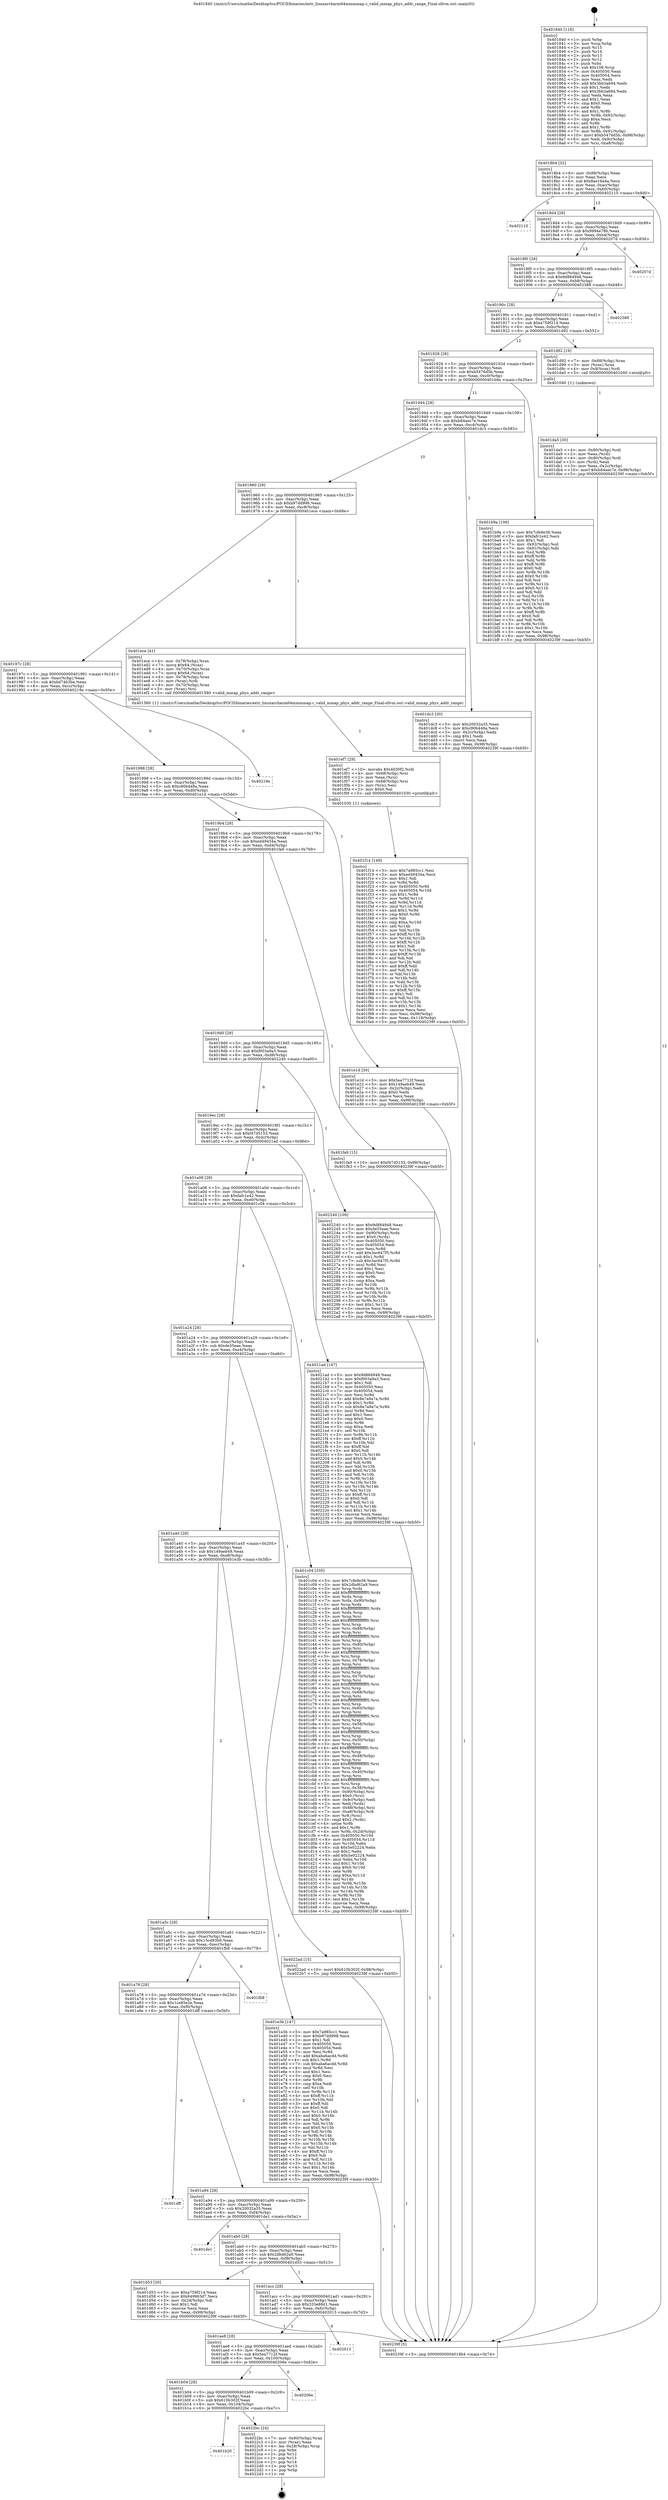 digraph "0x401840" {
  label = "0x401840 (/mnt/c/Users/mathe/Desktop/tcc/POCII/binaries/extr_linuxarcharm64mmmmap.c_valid_mmap_phys_addr_range_Final-ollvm.out::main(0))"
  labelloc = "t"
  node[shape=record]

  Entry [label="",width=0.3,height=0.3,shape=circle,fillcolor=black,style=filled]
  "0x4018b4" [label="{
     0x4018b4 [32]\l
     | [instrs]\l
     &nbsp;&nbsp;0x4018b4 \<+6\>: mov -0x98(%rbp),%eax\l
     &nbsp;&nbsp;0x4018ba \<+2\>: mov %eax,%ecx\l
     &nbsp;&nbsp;0x4018bc \<+6\>: sub $0x8ae16a4a,%ecx\l
     &nbsp;&nbsp;0x4018c2 \<+6\>: mov %eax,-0xac(%rbp)\l
     &nbsp;&nbsp;0x4018c8 \<+6\>: mov %ecx,-0xb0(%rbp)\l
     &nbsp;&nbsp;0x4018ce \<+6\>: je 0000000000402110 \<main+0x8d0\>\l
  }"]
  "0x402110" [label="{
     0x402110\l
  }", style=dashed]
  "0x4018d4" [label="{
     0x4018d4 [28]\l
     | [instrs]\l
     &nbsp;&nbsp;0x4018d4 \<+5\>: jmp 00000000004018d9 \<main+0x99\>\l
     &nbsp;&nbsp;0x4018d9 \<+6\>: mov -0xac(%rbp),%eax\l
     &nbsp;&nbsp;0x4018df \<+5\>: sub $0x9994e78b,%eax\l
     &nbsp;&nbsp;0x4018e4 \<+6\>: mov %eax,-0xb4(%rbp)\l
     &nbsp;&nbsp;0x4018ea \<+6\>: je 000000000040207d \<main+0x83d\>\l
  }"]
  Exit [label="",width=0.3,height=0.3,shape=circle,fillcolor=black,style=filled,peripheries=2]
  "0x40207d" [label="{
     0x40207d\l
  }", style=dashed]
  "0x4018f0" [label="{
     0x4018f0 [28]\l
     | [instrs]\l
     &nbsp;&nbsp;0x4018f0 \<+5\>: jmp 00000000004018f5 \<main+0xb5\>\l
     &nbsp;&nbsp;0x4018f5 \<+6\>: mov -0xac(%rbp),%eax\l
     &nbsp;&nbsp;0x4018fb \<+5\>: sub $0x9d884948,%eax\l
     &nbsp;&nbsp;0x401900 \<+6\>: mov %eax,-0xb8(%rbp)\l
     &nbsp;&nbsp;0x401906 \<+6\>: je 0000000000402388 \<main+0xb48\>\l
  }"]
  "0x401b20" [label="{
     0x401b20\l
  }", style=dashed]
  "0x402388" [label="{
     0x402388\l
  }", style=dashed]
  "0x40190c" [label="{
     0x40190c [28]\l
     | [instrs]\l
     &nbsp;&nbsp;0x40190c \<+5\>: jmp 0000000000401911 \<main+0xd1\>\l
     &nbsp;&nbsp;0x401911 \<+6\>: mov -0xac(%rbp),%eax\l
     &nbsp;&nbsp;0x401917 \<+5\>: sub $0xa759f214,%eax\l
     &nbsp;&nbsp;0x40191c \<+6\>: mov %eax,-0xbc(%rbp)\l
     &nbsp;&nbsp;0x401922 \<+6\>: je 0000000000401d92 \<main+0x552\>\l
  }"]
  "0x4022bc" [label="{
     0x4022bc [24]\l
     | [instrs]\l
     &nbsp;&nbsp;0x4022bc \<+7\>: mov -0x90(%rbp),%rax\l
     &nbsp;&nbsp;0x4022c3 \<+2\>: mov (%rax),%eax\l
     &nbsp;&nbsp;0x4022c5 \<+4\>: lea -0x28(%rbp),%rsp\l
     &nbsp;&nbsp;0x4022c9 \<+1\>: pop %rbx\l
     &nbsp;&nbsp;0x4022ca \<+2\>: pop %r12\l
     &nbsp;&nbsp;0x4022cc \<+2\>: pop %r13\l
     &nbsp;&nbsp;0x4022ce \<+2\>: pop %r14\l
     &nbsp;&nbsp;0x4022d0 \<+2\>: pop %r15\l
     &nbsp;&nbsp;0x4022d2 \<+1\>: pop %rbp\l
     &nbsp;&nbsp;0x4022d3 \<+1\>: ret\l
  }"]
  "0x401d92" [label="{
     0x401d92 [19]\l
     | [instrs]\l
     &nbsp;&nbsp;0x401d92 \<+7\>: mov -0x88(%rbp),%rax\l
     &nbsp;&nbsp;0x401d99 \<+3\>: mov (%rax),%rax\l
     &nbsp;&nbsp;0x401d9c \<+4\>: mov 0x8(%rax),%rdi\l
     &nbsp;&nbsp;0x401da0 \<+5\>: call 0000000000401040 \<atoi@plt\>\l
     | [calls]\l
     &nbsp;&nbsp;0x401040 \{1\} (unknown)\l
  }"]
  "0x401928" [label="{
     0x401928 [28]\l
     | [instrs]\l
     &nbsp;&nbsp;0x401928 \<+5\>: jmp 000000000040192d \<main+0xed\>\l
     &nbsp;&nbsp;0x40192d \<+6\>: mov -0xac(%rbp),%eax\l
     &nbsp;&nbsp;0x401933 \<+5\>: sub $0xb5476d5b,%eax\l
     &nbsp;&nbsp;0x401938 \<+6\>: mov %eax,-0xc0(%rbp)\l
     &nbsp;&nbsp;0x40193e \<+6\>: je 0000000000401b9a \<main+0x35a\>\l
  }"]
  "0x401b04" [label="{
     0x401b04 [28]\l
     | [instrs]\l
     &nbsp;&nbsp;0x401b04 \<+5\>: jmp 0000000000401b09 \<main+0x2c9\>\l
     &nbsp;&nbsp;0x401b09 \<+6\>: mov -0xac(%rbp),%eax\l
     &nbsp;&nbsp;0x401b0f \<+5\>: sub $0x610b302f,%eax\l
     &nbsp;&nbsp;0x401b14 \<+6\>: mov %eax,-0x104(%rbp)\l
     &nbsp;&nbsp;0x401b1a \<+6\>: je 00000000004022bc \<main+0xa7c\>\l
  }"]
  "0x401b9a" [label="{
     0x401b9a [106]\l
     | [instrs]\l
     &nbsp;&nbsp;0x401b9a \<+5\>: mov $0x7cfe9e36,%eax\l
     &nbsp;&nbsp;0x401b9f \<+5\>: mov $0xfafc1e42,%ecx\l
     &nbsp;&nbsp;0x401ba4 \<+2\>: mov $0x1,%dl\l
     &nbsp;&nbsp;0x401ba6 \<+7\>: mov -0x92(%rbp),%sil\l
     &nbsp;&nbsp;0x401bad \<+7\>: mov -0x91(%rbp),%dil\l
     &nbsp;&nbsp;0x401bb4 \<+3\>: mov %sil,%r8b\l
     &nbsp;&nbsp;0x401bb7 \<+4\>: xor $0xff,%r8b\l
     &nbsp;&nbsp;0x401bbb \<+3\>: mov %dil,%r9b\l
     &nbsp;&nbsp;0x401bbe \<+4\>: xor $0xff,%r9b\l
     &nbsp;&nbsp;0x401bc2 \<+3\>: xor $0x0,%dl\l
     &nbsp;&nbsp;0x401bc5 \<+3\>: mov %r8b,%r10b\l
     &nbsp;&nbsp;0x401bc8 \<+4\>: and $0x0,%r10b\l
     &nbsp;&nbsp;0x401bcc \<+3\>: and %dl,%sil\l
     &nbsp;&nbsp;0x401bcf \<+3\>: mov %r9b,%r11b\l
     &nbsp;&nbsp;0x401bd2 \<+4\>: and $0x0,%r11b\l
     &nbsp;&nbsp;0x401bd6 \<+3\>: and %dl,%dil\l
     &nbsp;&nbsp;0x401bd9 \<+3\>: or %sil,%r10b\l
     &nbsp;&nbsp;0x401bdc \<+3\>: or %dil,%r11b\l
     &nbsp;&nbsp;0x401bdf \<+3\>: xor %r11b,%r10b\l
     &nbsp;&nbsp;0x401be2 \<+3\>: or %r9b,%r8b\l
     &nbsp;&nbsp;0x401be5 \<+4\>: xor $0xff,%r8b\l
     &nbsp;&nbsp;0x401be9 \<+3\>: or $0x0,%dl\l
     &nbsp;&nbsp;0x401bec \<+3\>: and %dl,%r8b\l
     &nbsp;&nbsp;0x401bef \<+3\>: or %r8b,%r10b\l
     &nbsp;&nbsp;0x401bf2 \<+4\>: test $0x1,%r10b\l
     &nbsp;&nbsp;0x401bf6 \<+3\>: cmovne %ecx,%eax\l
     &nbsp;&nbsp;0x401bf9 \<+6\>: mov %eax,-0x98(%rbp)\l
     &nbsp;&nbsp;0x401bff \<+5\>: jmp 000000000040239f \<main+0xb5f\>\l
  }"]
  "0x401944" [label="{
     0x401944 [28]\l
     | [instrs]\l
     &nbsp;&nbsp;0x401944 \<+5\>: jmp 0000000000401949 \<main+0x109\>\l
     &nbsp;&nbsp;0x401949 \<+6\>: mov -0xac(%rbp),%eax\l
     &nbsp;&nbsp;0x40194f \<+5\>: sub $0xb84aec7e,%eax\l
     &nbsp;&nbsp;0x401954 \<+6\>: mov %eax,-0xc4(%rbp)\l
     &nbsp;&nbsp;0x40195a \<+6\>: je 0000000000401dc3 \<main+0x583\>\l
  }"]
  "0x40239f" [label="{
     0x40239f [5]\l
     | [instrs]\l
     &nbsp;&nbsp;0x40239f \<+5\>: jmp 00000000004018b4 \<main+0x74\>\l
  }"]
  "0x401840" [label="{
     0x401840 [116]\l
     | [instrs]\l
     &nbsp;&nbsp;0x401840 \<+1\>: push %rbp\l
     &nbsp;&nbsp;0x401841 \<+3\>: mov %rsp,%rbp\l
     &nbsp;&nbsp;0x401844 \<+2\>: push %r15\l
     &nbsp;&nbsp;0x401846 \<+2\>: push %r14\l
     &nbsp;&nbsp;0x401848 \<+2\>: push %r13\l
     &nbsp;&nbsp;0x40184a \<+2\>: push %r12\l
     &nbsp;&nbsp;0x40184c \<+1\>: push %rbx\l
     &nbsp;&nbsp;0x40184d \<+7\>: sub $0x108,%rsp\l
     &nbsp;&nbsp;0x401854 \<+7\>: mov 0x405050,%eax\l
     &nbsp;&nbsp;0x40185b \<+7\>: mov 0x405054,%ecx\l
     &nbsp;&nbsp;0x401862 \<+2\>: mov %eax,%edx\l
     &nbsp;&nbsp;0x401864 \<+6\>: add $0x3bb3a694,%edx\l
     &nbsp;&nbsp;0x40186a \<+3\>: sub $0x1,%edx\l
     &nbsp;&nbsp;0x40186d \<+6\>: sub $0x3bb3a694,%edx\l
     &nbsp;&nbsp;0x401873 \<+3\>: imul %edx,%eax\l
     &nbsp;&nbsp;0x401876 \<+3\>: and $0x1,%eax\l
     &nbsp;&nbsp;0x401879 \<+3\>: cmp $0x0,%eax\l
     &nbsp;&nbsp;0x40187c \<+4\>: sete %r8b\l
     &nbsp;&nbsp;0x401880 \<+4\>: and $0x1,%r8b\l
     &nbsp;&nbsp;0x401884 \<+7\>: mov %r8b,-0x92(%rbp)\l
     &nbsp;&nbsp;0x40188b \<+3\>: cmp $0xa,%ecx\l
     &nbsp;&nbsp;0x40188e \<+4\>: setl %r8b\l
     &nbsp;&nbsp;0x401892 \<+4\>: and $0x1,%r8b\l
     &nbsp;&nbsp;0x401896 \<+7\>: mov %r8b,-0x91(%rbp)\l
     &nbsp;&nbsp;0x40189d \<+10\>: movl $0xb5476d5b,-0x98(%rbp)\l
     &nbsp;&nbsp;0x4018a7 \<+6\>: mov %edi,-0x9c(%rbp)\l
     &nbsp;&nbsp;0x4018ad \<+7\>: mov %rsi,-0xa8(%rbp)\l
  }"]
  "0x40206e" [label="{
     0x40206e\l
  }", style=dashed]
  "0x401dc3" [label="{
     0x401dc3 [30]\l
     | [instrs]\l
     &nbsp;&nbsp;0x401dc3 \<+5\>: mov $0x20032a35,%eax\l
     &nbsp;&nbsp;0x401dc8 \<+5\>: mov $0xc90b448a,%ecx\l
     &nbsp;&nbsp;0x401dcd \<+3\>: mov -0x2c(%rbp),%edx\l
     &nbsp;&nbsp;0x401dd0 \<+3\>: cmp $0x1,%edx\l
     &nbsp;&nbsp;0x401dd3 \<+3\>: cmovl %ecx,%eax\l
     &nbsp;&nbsp;0x401dd6 \<+6\>: mov %eax,-0x98(%rbp)\l
     &nbsp;&nbsp;0x401ddc \<+5\>: jmp 000000000040239f \<main+0xb5f\>\l
  }"]
  "0x401960" [label="{
     0x401960 [28]\l
     | [instrs]\l
     &nbsp;&nbsp;0x401960 \<+5\>: jmp 0000000000401965 \<main+0x125\>\l
     &nbsp;&nbsp;0x401965 \<+6\>: mov -0xac(%rbp),%eax\l
     &nbsp;&nbsp;0x40196b \<+5\>: sub $0xb97dd998,%eax\l
     &nbsp;&nbsp;0x401970 \<+6\>: mov %eax,-0xc8(%rbp)\l
     &nbsp;&nbsp;0x401976 \<+6\>: je 0000000000401ece \<main+0x68e\>\l
  }"]
  "0x401ae8" [label="{
     0x401ae8 [28]\l
     | [instrs]\l
     &nbsp;&nbsp;0x401ae8 \<+5\>: jmp 0000000000401aed \<main+0x2ad\>\l
     &nbsp;&nbsp;0x401aed \<+6\>: mov -0xac(%rbp),%eax\l
     &nbsp;&nbsp;0x401af3 \<+5\>: sub $0x5ea7712f,%eax\l
     &nbsp;&nbsp;0x401af8 \<+6\>: mov %eax,-0x100(%rbp)\l
     &nbsp;&nbsp;0x401afe \<+6\>: je 000000000040206e \<main+0x82e\>\l
  }"]
  "0x401ece" [label="{
     0x401ece [41]\l
     | [instrs]\l
     &nbsp;&nbsp;0x401ece \<+4\>: mov -0x78(%rbp),%rax\l
     &nbsp;&nbsp;0x401ed2 \<+7\>: movq $0x64,(%rax)\l
     &nbsp;&nbsp;0x401ed9 \<+4\>: mov -0x70(%rbp),%rax\l
     &nbsp;&nbsp;0x401edd \<+7\>: movq $0x64,(%rax)\l
     &nbsp;&nbsp;0x401ee4 \<+4\>: mov -0x78(%rbp),%rax\l
     &nbsp;&nbsp;0x401ee8 \<+3\>: mov (%rax),%rdi\l
     &nbsp;&nbsp;0x401eeb \<+4\>: mov -0x70(%rbp),%rax\l
     &nbsp;&nbsp;0x401eef \<+3\>: mov (%rax),%rsi\l
     &nbsp;&nbsp;0x401ef2 \<+5\>: call 0000000000401580 \<valid_mmap_phys_addr_range\>\l
     | [calls]\l
     &nbsp;&nbsp;0x401580 \{1\} (/mnt/c/Users/mathe/Desktop/tcc/POCII/binaries/extr_linuxarcharm64mmmmap.c_valid_mmap_phys_addr_range_Final-ollvm.out::valid_mmap_phys_addr_range)\l
  }"]
  "0x40197c" [label="{
     0x40197c [28]\l
     | [instrs]\l
     &nbsp;&nbsp;0x40197c \<+5\>: jmp 0000000000401981 \<main+0x141\>\l
     &nbsp;&nbsp;0x401981 \<+6\>: mov -0xac(%rbp),%eax\l
     &nbsp;&nbsp;0x401987 \<+5\>: sub $0xbd74b3be,%eax\l
     &nbsp;&nbsp;0x40198c \<+6\>: mov %eax,-0xcc(%rbp)\l
     &nbsp;&nbsp;0x401992 \<+6\>: je 000000000040219e \<main+0x95e\>\l
  }"]
  "0x402013" [label="{
     0x402013\l
  }", style=dashed]
  "0x40219e" [label="{
     0x40219e\l
  }", style=dashed]
  "0x401998" [label="{
     0x401998 [28]\l
     | [instrs]\l
     &nbsp;&nbsp;0x401998 \<+5\>: jmp 000000000040199d \<main+0x15d\>\l
     &nbsp;&nbsp;0x40199d \<+6\>: mov -0xac(%rbp),%eax\l
     &nbsp;&nbsp;0x4019a3 \<+5\>: sub $0xc90b448a,%eax\l
     &nbsp;&nbsp;0x4019a8 \<+6\>: mov %eax,-0xd0(%rbp)\l
     &nbsp;&nbsp;0x4019ae \<+6\>: je 0000000000401e1d \<main+0x5dd\>\l
  }"]
  "0x401f14" [label="{
     0x401f14 [149]\l
     | [instrs]\l
     &nbsp;&nbsp;0x401f14 \<+5\>: mov $0x7a985cc1,%esi\l
     &nbsp;&nbsp;0x401f19 \<+5\>: mov $0xed49434a,%ecx\l
     &nbsp;&nbsp;0x401f1e \<+2\>: mov $0x1,%dl\l
     &nbsp;&nbsp;0x401f20 \<+3\>: xor %r8d,%r8d\l
     &nbsp;&nbsp;0x401f23 \<+8\>: mov 0x405050,%r9d\l
     &nbsp;&nbsp;0x401f2b \<+8\>: mov 0x405054,%r10d\l
     &nbsp;&nbsp;0x401f33 \<+4\>: sub $0x1,%r8d\l
     &nbsp;&nbsp;0x401f37 \<+3\>: mov %r9d,%r11d\l
     &nbsp;&nbsp;0x401f3a \<+3\>: add %r8d,%r11d\l
     &nbsp;&nbsp;0x401f3d \<+4\>: imul %r11d,%r9d\l
     &nbsp;&nbsp;0x401f41 \<+4\>: and $0x1,%r9d\l
     &nbsp;&nbsp;0x401f45 \<+4\>: cmp $0x0,%r9d\l
     &nbsp;&nbsp;0x401f49 \<+3\>: sete %bl\l
     &nbsp;&nbsp;0x401f4c \<+4\>: cmp $0xa,%r10d\l
     &nbsp;&nbsp;0x401f50 \<+4\>: setl %r14b\l
     &nbsp;&nbsp;0x401f54 \<+3\>: mov %bl,%r15b\l
     &nbsp;&nbsp;0x401f57 \<+4\>: xor $0xff,%r15b\l
     &nbsp;&nbsp;0x401f5b \<+3\>: mov %r14b,%r12b\l
     &nbsp;&nbsp;0x401f5e \<+4\>: xor $0xff,%r12b\l
     &nbsp;&nbsp;0x401f62 \<+3\>: xor $0x1,%dl\l
     &nbsp;&nbsp;0x401f65 \<+3\>: mov %r15b,%r13b\l
     &nbsp;&nbsp;0x401f68 \<+4\>: and $0xff,%r13b\l
     &nbsp;&nbsp;0x401f6c \<+2\>: and %dl,%bl\l
     &nbsp;&nbsp;0x401f6e \<+3\>: mov %r12b,%dil\l
     &nbsp;&nbsp;0x401f71 \<+4\>: and $0xff,%dil\l
     &nbsp;&nbsp;0x401f75 \<+3\>: and %dl,%r14b\l
     &nbsp;&nbsp;0x401f78 \<+3\>: or %bl,%r13b\l
     &nbsp;&nbsp;0x401f7b \<+3\>: or %r14b,%dil\l
     &nbsp;&nbsp;0x401f7e \<+3\>: xor %dil,%r13b\l
     &nbsp;&nbsp;0x401f81 \<+3\>: or %r12b,%r15b\l
     &nbsp;&nbsp;0x401f84 \<+4\>: xor $0xff,%r15b\l
     &nbsp;&nbsp;0x401f88 \<+3\>: or $0x1,%dl\l
     &nbsp;&nbsp;0x401f8b \<+3\>: and %dl,%r15b\l
     &nbsp;&nbsp;0x401f8e \<+3\>: or %r15b,%r13b\l
     &nbsp;&nbsp;0x401f91 \<+4\>: test $0x1,%r13b\l
     &nbsp;&nbsp;0x401f95 \<+3\>: cmovne %ecx,%esi\l
     &nbsp;&nbsp;0x401f98 \<+6\>: mov %esi,-0x98(%rbp)\l
     &nbsp;&nbsp;0x401f9e \<+6\>: mov %eax,-0x118(%rbp)\l
     &nbsp;&nbsp;0x401fa4 \<+5\>: jmp 000000000040239f \<main+0xb5f\>\l
  }"]
  "0x401e1d" [label="{
     0x401e1d [30]\l
     | [instrs]\l
     &nbsp;&nbsp;0x401e1d \<+5\>: mov $0x5ea7712f,%eax\l
     &nbsp;&nbsp;0x401e22 \<+5\>: mov $0x149aeb49,%ecx\l
     &nbsp;&nbsp;0x401e27 \<+3\>: mov -0x2c(%rbp),%edx\l
     &nbsp;&nbsp;0x401e2a \<+3\>: cmp $0x0,%edx\l
     &nbsp;&nbsp;0x401e2d \<+3\>: cmove %ecx,%eax\l
     &nbsp;&nbsp;0x401e30 \<+6\>: mov %eax,-0x98(%rbp)\l
     &nbsp;&nbsp;0x401e36 \<+5\>: jmp 000000000040239f \<main+0xb5f\>\l
  }"]
  "0x4019b4" [label="{
     0x4019b4 [28]\l
     | [instrs]\l
     &nbsp;&nbsp;0x4019b4 \<+5\>: jmp 00000000004019b9 \<main+0x179\>\l
     &nbsp;&nbsp;0x4019b9 \<+6\>: mov -0xac(%rbp),%eax\l
     &nbsp;&nbsp;0x4019bf \<+5\>: sub $0xed49434a,%eax\l
     &nbsp;&nbsp;0x4019c4 \<+6\>: mov %eax,-0xd4(%rbp)\l
     &nbsp;&nbsp;0x4019ca \<+6\>: je 0000000000401fa9 \<main+0x769\>\l
  }"]
  "0x401ef7" [label="{
     0x401ef7 [29]\l
     | [instrs]\l
     &nbsp;&nbsp;0x401ef7 \<+10\>: movabs $0x4030f2,%rdi\l
     &nbsp;&nbsp;0x401f01 \<+4\>: mov -0x68(%rbp),%rsi\l
     &nbsp;&nbsp;0x401f05 \<+2\>: mov %eax,(%rsi)\l
     &nbsp;&nbsp;0x401f07 \<+4\>: mov -0x68(%rbp),%rsi\l
     &nbsp;&nbsp;0x401f0b \<+2\>: mov (%rsi),%esi\l
     &nbsp;&nbsp;0x401f0d \<+2\>: mov $0x0,%al\l
     &nbsp;&nbsp;0x401f0f \<+5\>: call 0000000000401030 \<printf@plt\>\l
     | [calls]\l
     &nbsp;&nbsp;0x401030 \{1\} (unknown)\l
  }"]
  "0x401fa9" [label="{
     0x401fa9 [15]\l
     | [instrs]\l
     &nbsp;&nbsp;0x401fa9 \<+10\>: movl $0xf47d5153,-0x98(%rbp)\l
     &nbsp;&nbsp;0x401fb3 \<+5\>: jmp 000000000040239f \<main+0xb5f\>\l
  }"]
  "0x4019d0" [label="{
     0x4019d0 [28]\l
     | [instrs]\l
     &nbsp;&nbsp;0x4019d0 \<+5\>: jmp 00000000004019d5 \<main+0x195\>\l
     &nbsp;&nbsp;0x4019d5 \<+6\>: mov -0xac(%rbp),%eax\l
     &nbsp;&nbsp;0x4019db \<+5\>: sub $0xf003a9a3,%eax\l
     &nbsp;&nbsp;0x4019e0 \<+6\>: mov %eax,-0xd8(%rbp)\l
     &nbsp;&nbsp;0x4019e6 \<+6\>: je 0000000000402240 \<main+0xa00\>\l
  }"]
  "0x401da5" [label="{
     0x401da5 [30]\l
     | [instrs]\l
     &nbsp;&nbsp;0x401da5 \<+4\>: mov -0x80(%rbp),%rdi\l
     &nbsp;&nbsp;0x401da9 \<+2\>: mov %eax,(%rdi)\l
     &nbsp;&nbsp;0x401dab \<+4\>: mov -0x80(%rbp),%rdi\l
     &nbsp;&nbsp;0x401daf \<+2\>: mov (%rdi),%eax\l
     &nbsp;&nbsp;0x401db1 \<+3\>: mov %eax,-0x2c(%rbp)\l
     &nbsp;&nbsp;0x401db4 \<+10\>: movl $0xb84aec7e,-0x98(%rbp)\l
     &nbsp;&nbsp;0x401dbe \<+5\>: jmp 000000000040239f \<main+0xb5f\>\l
  }"]
  "0x402240" [label="{
     0x402240 [109]\l
     | [instrs]\l
     &nbsp;&nbsp;0x402240 \<+5\>: mov $0x9d884948,%eax\l
     &nbsp;&nbsp;0x402245 \<+5\>: mov $0xde55eae,%ecx\l
     &nbsp;&nbsp;0x40224a \<+7\>: mov -0x90(%rbp),%rdx\l
     &nbsp;&nbsp;0x402251 \<+6\>: movl $0x0,(%rdx)\l
     &nbsp;&nbsp;0x402257 \<+7\>: mov 0x405050,%esi\l
     &nbsp;&nbsp;0x40225e \<+7\>: mov 0x405054,%edi\l
     &nbsp;&nbsp;0x402265 \<+3\>: mov %esi,%r8d\l
     &nbsp;&nbsp;0x402268 \<+7\>: add $0x3ac647f5,%r8d\l
     &nbsp;&nbsp;0x40226f \<+4\>: sub $0x1,%r8d\l
     &nbsp;&nbsp;0x402273 \<+7\>: sub $0x3ac647f5,%r8d\l
     &nbsp;&nbsp;0x40227a \<+4\>: imul %r8d,%esi\l
     &nbsp;&nbsp;0x40227e \<+3\>: and $0x1,%esi\l
     &nbsp;&nbsp;0x402281 \<+3\>: cmp $0x0,%esi\l
     &nbsp;&nbsp;0x402284 \<+4\>: sete %r9b\l
     &nbsp;&nbsp;0x402288 \<+3\>: cmp $0xa,%edi\l
     &nbsp;&nbsp;0x40228b \<+4\>: setl %r10b\l
     &nbsp;&nbsp;0x40228f \<+3\>: mov %r9b,%r11b\l
     &nbsp;&nbsp;0x402292 \<+3\>: and %r10b,%r11b\l
     &nbsp;&nbsp;0x402295 \<+3\>: xor %r10b,%r9b\l
     &nbsp;&nbsp;0x402298 \<+3\>: or %r9b,%r11b\l
     &nbsp;&nbsp;0x40229b \<+4\>: test $0x1,%r11b\l
     &nbsp;&nbsp;0x40229f \<+3\>: cmovne %ecx,%eax\l
     &nbsp;&nbsp;0x4022a2 \<+6\>: mov %eax,-0x98(%rbp)\l
     &nbsp;&nbsp;0x4022a8 \<+5\>: jmp 000000000040239f \<main+0xb5f\>\l
  }"]
  "0x4019ec" [label="{
     0x4019ec [28]\l
     | [instrs]\l
     &nbsp;&nbsp;0x4019ec \<+5\>: jmp 00000000004019f1 \<main+0x1b1\>\l
     &nbsp;&nbsp;0x4019f1 \<+6\>: mov -0xac(%rbp),%eax\l
     &nbsp;&nbsp;0x4019f7 \<+5\>: sub $0xf47d5153,%eax\l
     &nbsp;&nbsp;0x4019fc \<+6\>: mov %eax,-0xdc(%rbp)\l
     &nbsp;&nbsp;0x401a02 \<+6\>: je 00000000004021ad \<main+0x96d\>\l
  }"]
  "0x401acc" [label="{
     0x401acc [28]\l
     | [instrs]\l
     &nbsp;&nbsp;0x401acc \<+5\>: jmp 0000000000401ad1 \<main+0x291\>\l
     &nbsp;&nbsp;0x401ad1 \<+6\>: mov -0xac(%rbp),%eax\l
     &nbsp;&nbsp;0x401ad7 \<+5\>: sub $0x333e88d1,%eax\l
     &nbsp;&nbsp;0x401adc \<+6\>: mov %eax,-0xfc(%rbp)\l
     &nbsp;&nbsp;0x401ae2 \<+6\>: je 0000000000402013 \<main+0x7d3\>\l
  }"]
  "0x4021ad" [label="{
     0x4021ad [147]\l
     | [instrs]\l
     &nbsp;&nbsp;0x4021ad \<+5\>: mov $0x9d884948,%eax\l
     &nbsp;&nbsp;0x4021b2 \<+5\>: mov $0xf003a9a3,%ecx\l
     &nbsp;&nbsp;0x4021b7 \<+2\>: mov $0x1,%dl\l
     &nbsp;&nbsp;0x4021b9 \<+7\>: mov 0x405050,%esi\l
     &nbsp;&nbsp;0x4021c0 \<+7\>: mov 0x405054,%edi\l
     &nbsp;&nbsp;0x4021c7 \<+3\>: mov %esi,%r8d\l
     &nbsp;&nbsp;0x4021ca \<+7\>: add $0x8e7a9a7a,%r8d\l
     &nbsp;&nbsp;0x4021d1 \<+4\>: sub $0x1,%r8d\l
     &nbsp;&nbsp;0x4021d5 \<+7\>: sub $0x8e7a9a7a,%r8d\l
     &nbsp;&nbsp;0x4021dc \<+4\>: imul %r8d,%esi\l
     &nbsp;&nbsp;0x4021e0 \<+3\>: and $0x1,%esi\l
     &nbsp;&nbsp;0x4021e3 \<+3\>: cmp $0x0,%esi\l
     &nbsp;&nbsp;0x4021e6 \<+4\>: sete %r9b\l
     &nbsp;&nbsp;0x4021ea \<+3\>: cmp $0xa,%edi\l
     &nbsp;&nbsp;0x4021ed \<+4\>: setl %r10b\l
     &nbsp;&nbsp;0x4021f1 \<+3\>: mov %r9b,%r11b\l
     &nbsp;&nbsp;0x4021f4 \<+4\>: xor $0xff,%r11b\l
     &nbsp;&nbsp;0x4021f8 \<+3\>: mov %r10b,%bl\l
     &nbsp;&nbsp;0x4021fb \<+3\>: xor $0xff,%bl\l
     &nbsp;&nbsp;0x4021fe \<+3\>: xor $0x0,%dl\l
     &nbsp;&nbsp;0x402201 \<+3\>: mov %r11b,%r14b\l
     &nbsp;&nbsp;0x402204 \<+4\>: and $0x0,%r14b\l
     &nbsp;&nbsp;0x402208 \<+3\>: and %dl,%r9b\l
     &nbsp;&nbsp;0x40220b \<+3\>: mov %bl,%r15b\l
     &nbsp;&nbsp;0x40220e \<+4\>: and $0x0,%r15b\l
     &nbsp;&nbsp;0x402212 \<+3\>: and %dl,%r10b\l
     &nbsp;&nbsp;0x402215 \<+3\>: or %r9b,%r14b\l
     &nbsp;&nbsp;0x402218 \<+3\>: or %r10b,%r15b\l
     &nbsp;&nbsp;0x40221b \<+3\>: xor %r15b,%r14b\l
     &nbsp;&nbsp;0x40221e \<+3\>: or %bl,%r11b\l
     &nbsp;&nbsp;0x402221 \<+4\>: xor $0xff,%r11b\l
     &nbsp;&nbsp;0x402225 \<+3\>: or $0x0,%dl\l
     &nbsp;&nbsp;0x402228 \<+3\>: and %dl,%r11b\l
     &nbsp;&nbsp;0x40222b \<+3\>: or %r11b,%r14b\l
     &nbsp;&nbsp;0x40222e \<+4\>: test $0x1,%r14b\l
     &nbsp;&nbsp;0x402232 \<+3\>: cmovne %ecx,%eax\l
     &nbsp;&nbsp;0x402235 \<+6\>: mov %eax,-0x98(%rbp)\l
     &nbsp;&nbsp;0x40223b \<+5\>: jmp 000000000040239f \<main+0xb5f\>\l
  }"]
  "0x401a08" [label="{
     0x401a08 [28]\l
     | [instrs]\l
     &nbsp;&nbsp;0x401a08 \<+5\>: jmp 0000000000401a0d \<main+0x1cd\>\l
     &nbsp;&nbsp;0x401a0d \<+6\>: mov -0xac(%rbp),%eax\l
     &nbsp;&nbsp;0x401a13 \<+5\>: sub $0xfafc1e42,%eax\l
     &nbsp;&nbsp;0x401a18 \<+6\>: mov %eax,-0xe0(%rbp)\l
     &nbsp;&nbsp;0x401a1e \<+6\>: je 0000000000401c04 \<main+0x3c4\>\l
  }"]
  "0x401d53" [label="{
     0x401d53 [30]\l
     | [instrs]\l
     &nbsp;&nbsp;0x401d53 \<+5\>: mov $0xa759f214,%eax\l
     &nbsp;&nbsp;0x401d58 \<+5\>: mov $0x649963d7,%ecx\l
     &nbsp;&nbsp;0x401d5d \<+3\>: mov -0x2d(%rbp),%dl\l
     &nbsp;&nbsp;0x401d60 \<+3\>: test $0x1,%dl\l
     &nbsp;&nbsp;0x401d63 \<+3\>: cmovne %ecx,%eax\l
     &nbsp;&nbsp;0x401d66 \<+6\>: mov %eax,-0x98(%rbp)\l
     &nbsp;&nbsp;0x401d6c \<+5\>: jmp 000000000040239f \<main+0xb5f\>\l
  }"]
  "0x401c04" [label="{
     0x401c04 [335]\l
     | [instrs]\l
     &nbsp;&nbsp;0x401c04 \<+5\>: mov $0x7cfe9e36,%eax\l
     &nbsp;&nbsp;0x401c09 \<+5\>: mov $0x2dbd62a9,%ecx\l
     &nbsp;&nbsp;0x401c0e \<+3\>: mov %rsp,%rdx\l
     &nbsp;&nbsp;0x401c11 \<+4\>: add $0xfffffffffffffff0,%rdx\l
     &nbsp;&nbsp;0x401c15 \<+3\>: mov %rdx,%rsp\l
     &nbsp;&nbsp;0x401c18 \<+7\>: mov %rdx,-0x90(%rbp)\l
     &nbsp;&nbsp;0x401c1f \<+3\>: mov %rsp,%rdx\l
     &nbsp;&nbsp;0x401c22 \<+4\>: add $0xfffffffffffffff0,%rdx\l
     &nbsp;&nbsp;0x401c26 \<+3\>: mov %rdx,%rsp\l
     &nbsp;&nbsp;0x401c29 \<+3\>: mov %rsp,%rsi\l
     &nbsp;&nbsp;0x401c2c \<+4\>: add $0xfffffffffffffff0,%rsi\l
     &nbsp;&nbsp;0x401c30 \<+3\>: mov %rsi,%rsp\l
     &nbsp;&nbsp;0x401c33 \<+7\>: mov %rsi,-0x88(%rbp)\l
     &nbsp;&nbsp;0x401c3a \<+3\>: mov %rsp,%rsi\l
     &nbsp;&nbsp;0x401c3d \<+4\>: add $0xfffffffffffffff0,%rsi\l
     &nbsp;&nbsp;0x401c41 \<+3\>: mov %rsi,%rsp\l
     &nbsp;&nbsp;0x401c44 \<+4\>: mov %rsi,-0x80(%rbp)\l
     &nbsp;&nbsp;0x401c48 \<+3\>: mov %rsp,%rsi\l
     &nbsp;&nbsp;0x401c4b \<+4\>: add $0xfffffffffffffff0,%rsi\l
     &nbsp;&nbsp;0x401c4f \<+3\>: mov %rsi,%rsp\l
     &nbsp;&nbsp;0x401c52 \<+4\>: mov %rsi,-0x78(%rbp)\l
     &nbsp;&nbsp;0x401c56 \<+3\>: mov %rsp,%rsi\l
     &nbsp;&nbsp;0x401c59 \<+4\>: add $0xfffffffffffffff0,%rsi\l
     &nbsp;&nbsp;0x401c5d \<+3\>: mov %rsi,%rsp\l
     &nbsp;&nbsp;0x401c60 \<+4\>: mov %rsi,-0x70(%rbp)\l
     &nbsp;&nbsp;0x401c64 \<+3\>: mov %rsp,%rsi\l
     &nbsp;&nbsp;0x401c67 \<+4\>: add $0xfffffffffffffff0,%rsi\l
     &nbsp;&nbsp;0x401c6b \<+3\>: mov %rsi,%rsp\l
     &nbsp;&nbsp;0x401c6e \<+4\>: mov %rsi,-0x68(%rbp)\l
     &nbsp;&nbsp;0x401c72 \<+3\>: mov %rsp,%rsi\l
     &nbsp;&nbsp;0x401c75 \<+4\>: add $0xfffffffffffffff0,%rsi\l
     &nbsp;&nbsp;0x401c79 \<+3\>: mov %rsi,%rsp\l
     &nbsp;&nbsp;0x401c7c \<+4\>: mov %rsi,-0x60(%rbp)\l
     &nbsp;&nbsp;0x401c80 \<+3\>: mov %rsp,%rsi\l
     &nbsp;&nbsp;0x401c83 \<+4\>: add $0xfffffffffffffff0,%rsi\l
     &nbsp;&nbsp;0x401c87 \<+3\>: mov %rsi,%rsp\l
     &nbsp;&nbsp;0x401c8a \<+4\>: mov %rsi,-0x58(%rbp)\l
     &nbsp;&nbsp;0x401c8e \<+3\>: mov %rsp,%rsi\l
     &nbsp;&nbsp;0x401c91 \<+4\>: add $0xfffffffffffffff0,%rsi\l
     &nbsp;&nbsp;0x401c95 \<+3\>: mov %rsi,%rsp\l
     &nbsp;&nbsp;0x401c98 \<+4\>: mov %rsi,-0x50(%rbp)\l
     &nbsp;&nbsp;0x401c9c \<+3\>: mov %rsp,%rsi\l
     &nbsp;&nbsp;0x401c9f \<+4\>: add $0xfffffffffffffff0,%rsi\l
     &nbsp;&nbsp;0x401ca3 \<+3\>: mov %rsi,%rsp\l
     &nbsp;&nbsp;0x401ca6 \<+4\>: mov %rsi,-0x48(%rbp)\l
     &nbsp;&nbsp;0x401caa \<+3\>: mov %rsp,%rsi\l
     &nbsp;&nbsp;0x401cad \<+4\>: add $0xfffffffffffffff0,%rsi\l
     &nbsp;&nbsp;0x401cb1 \<+3\>: mov %rsi,%rsp\l
     &nbsp;&nbsp;0x401cb4 \<+4\>: mov %rsi,-0x40(%rbp)\l
     &nbsp;&nbsp;0x401cb8 \<+3\>: mov %rsp,%rsi\l
     &nbsp;&nbsp;0x401cbb \<+4\>: add $0xfffffffffffffff0,%rsi\l
     &nbsp;&nbsp;0x401cbf \<+3\>: mov %rsi,%rsp\l
     &nbsp;&nbsp;0x401cc2 \<+4\>: mov %rsi,-0x38(%rbp)\l
     &nbsp;&nbsp;0x401cc6 \<+7\>: mov -0x90(%rbp),%rsi\l
     &nbsp;&nbsp;0x401ccd \<+6\>: movl $0x0,(%rsi)\l
     &nbsp;&nbsp;0x401cd3 \<+6\>: mov -0x9c(%rbp),%edi\l
     &nbsp;&nbsp;0x401cd9 \<+2\>: mov %edi,(%rdx)\l
     &nbsp;&nbsp;0x401cdb \<+7\>: mov -0x88(%rbp),%rsi\l
     &nbsp;&nbsp;0x401ce2 \<+7\>: mov -0xa8(%rbp),%r8\l
     &nbsp;&nbsp;0x401ce9 \<+3\>: mov %r8,(%rsi)\l
     &nbsp;&nbsp;0x401cec \<+3\>: cmpl $0x2,(%rdx)\l
     &nbsp;&nbsp;0x401cef \<+4\>: setne %r9b\l
     &nbsp;&nbsp;0x401cf3 \<+4\>: and $0x1,%r9b\l
     &nbsp;&nbsp;0x401cf7 \<+4\>: mov %r9b,-0x2d(%rbp)\l
     &nbsp;&nbsp;0x401cfb \<+8\>: mov 0x405050,%r10d\l
     &nbsp;&nbsp;0x401d03 \<+8\>: mov 0x405054,%r11d\l
     &nbsp;&nbsp;0x401d0b \<+3\>: mov %r10d,%ebx\l
     &nbsp;&nbsp;0x401d0e \<+6\>: sub $0x5e02224,%ebx\l
     &nbsp;&nbsp;0x401d14 \<+3\>: sub $0x1,%ebx\l
     &nbsp;&nbsp;0x401d17 \<+6\>: add $0x5e02224,%ebx\l
     &nbsp;&nbsp;0x401d1d \<+4\>: imul %ebx,%r10d\l
     &nbsp;&nbsp;0x401d21 \<+4\>: and $0x1,%r10d\l
     &nbsp;&nbsp;0x401d25 \<+4\>: cmp $0x0,%r10d\l
     &nbsp;&nbsp;0x401d29 \<+4\>: sete %r9b\l
     &nbsp;&nbsp;0x401d2d \<+4\>: cmp $0xa,%r11d\l
     &nbsp;&nbsp;0x401d31 \<+4\>: setl %r14b\l
     &nbsp;&nbsp;0x401d35 \<+3\>: mov %r9b,%r15b\l
     &nbsp;&nbsp;0x401d38 \<+3\>: and %r14b,%r15b\l
     &nbsp;&nbsp;0x401d3b \<+3\>: xor %r14b,%r9b\l
     &nbsp;&nbsp;0x401d3e \<+3\>: or %r9b,%r15b\l
     &nbsp;&nbsp;0x401d41 \<+4\>: test $0x1,%r15b\l
     &nbsp;&nbsp;0x401d45 \<+3\>: cmovne %ecx,%eax\l
     &nbsp;&nbsp;0x401d48 \<+6\>: mov %eax,-0x98(%rbp)\l
     &nbsp;&nbsp;0x401d4e \<+5\>: jmp 000000000040239f \<main+0xb5f\>\l
  }"]
  "0x401a24" [label="{
     0x401a24 [28]\l
     | [instrs]\l
     &nbsp;&nbsp;0x401a24 \<+5\>: jmp 0000000000401a29 \<main+0x1e9\>\l
     &nbsp;&nbsp;0x401a29 \<+6\>: mov -0xac(%rbp),%eax\l
     &nbsp;&nbsp;0x401a2f \<+5\>: sub $0xde55eae,%eax\l
     &nbsp;&nbsp;0x401a34 \<+6\>: mov %eax,-0xe4(%rbp)\l
     &nbsp;&nbsp;0x401a3a \<+6\>: je 00000000004022ad \<main+0xa6d\>\l
  }"]
  "0x401ab0" [label="{
     0x401ab0 [28]\l
     | [instrs]\l
     &nbsp;&nbsp;0x401ab0 \<+5\>: jmp 0000000000401ab5 \<main+0x275\>\l
     &nbsp;&nbsp;0x401ab5 \<+6\>: mov -0xac(%rbp),%eax\l
     &nbsp;&nbsp;0x401abb \<+5\>: sub $0x2dbd62a9,%eax\l
     &nbsp;&nbsp;0x401ac0 \<+6\>: mov %eax,-0xf8(%rbp)\l
     &nbsp;&nbsp;0x401ac6 \<+6\>: je 0000000000401d53 \<main+0x513\>\l
  }"]
  "0x401de1" [label="{
     0x401de1\l
  }", style=dashed]
  "0x4022ad" [label="{
     0x4022ad [15]\l
     | [instrs]\l
     &nbsp;&nbsp;0x4022ad \<+10\>: movl $0x610b302f,-0x98(%rbp)\l
     &nbsp;&nbsp;0x4022b7 \<+5\>: jmp 000000000040239f \<main+0xb5f\>\l
  }"]
  "0x401a40" [label="{
     0x401a40 [28]\l
     | [instrs]\l
     &nbsp;&nbsp;0x401a40 \<+5\>: jmp 0000000000401a45 \<main+0x205\>\l
     &nbsp;&nbsp;0x401a45 \<+6\>: mov -0xac(%rbp),%eax\l
     &nbsp;&nbsp;0x401a4b \<+5\>: sub $0x149aeb49,%eax\l
     &nbsp;&nbsp;0x401a50 \<+6\>: mov %eax,-0xe8(%rbp)\l
     &nbsp;&nbsp;0x401a56 \<+6\>: je 0000000000401e3b \<main+0x5fb\>\l
  }"]
  "0x401a94" [label="{
     0x401a94 [28]\l
     | [instrs]\l
     &nbsp;&nbsp;0x401a94 \<+5\>: jmp 0000000000401a99 \<main+0x259\>\l
     &nbsp;&nbsp;0x401a99 \<+6\>: mov -0xac(%rbp),%eax\l
     &nbsp;&nbsp;0x401a9f \<+5\>: sub $0x20032a35,%eax\l
     &nbsp;&nbsp;0x401aa4 \<+6\>: mov %eax,-0xf4(%rbp)\l
     &nbsp;&nbsp;0x401aaa \<+6\>: je 0000000000401de1 \<main+0x5a1\>\l
  }"]
  "0x401e3b" [label="{
     0x401e3b [147]\l
     | [instrs]\l
     &nbsp;&nbsp;0x401e3b \<+5\>: mov $0x7a985cc1,%eax\l
     &nbsp;&nbsp;0x401e40 \<+5\>: mov $0xb97dd998,%ecx\l
     &nbsp;&nbsp;0x401e45 \<+2\>: mov $0x1,%dl\l
     &nbsp;&nbsp;0x401e47 \<+7\>: mov 0x405050,%esi\l
     &nbsp;&nbsp;0x401e4e \<+7\>: mov 0x405054,%edi\l
     &nbsp;&nbsp;0x401e55 \<+3\>: mov %esi,%r8d\l
     &nbsp;&nbsp;0x401e58 \<+7\>: add $0xaba6acdd,%r8d\l
     &nbsp;&nbsp;0x401e5f \<+4\>: sub $0x1,%r8d\l
     &nbsp;&nbsp;0x401e63 \<+7\>: sub $0xaba6acdd,%r8d\l
     &nbsp;&nbsp;0x401e6a \<+4\>: imul %r8d,%esi\l
     &nbsp;&nbsp;0x401e6e \<+3\>: and $0x1,%esi\l
     &nbsp;&nbsp;0x401e71 \<+3\>: cmp $0x0,%esi\l
     &nbsp;&nbsp;0x401e74 \<+4\>: sete %r9b\l
     &nbsp;&nbsp;0x401e78 \<+3\>: cmp $0xa,%edi\l
     &nbsp;&nbsp;0x401e7b \<+4\>: setl %r10b\l
     &nbsp;&nbsp;0x401e7f \<+3\>: mov %r9b,%r11b\l
     &nbsp;&nbsp;0x401e82 \<+4\>: xor $0xff,%r11b\l
     &nbsp;&nbsp;0x401e86 \<+3\>: mov %r10b,%bl\l
     &nbsp;&nbsp;0x401e89 \<+3\>: xor $0xff,%bl\l
     &nbsp;&nbsp;0x401e8c \<+3\>: xor $0x0,%dl\l
     &nbsp;&nbsp;0x401e8f \<+3\>: mov %r11b,%r14b\l
     &nbsp;&nbsp;0x401e92 \<+4\>: and $0x0,%r14b\l
     &nbsp;&nbsp;0x401e96 \<+3\>: and %dl,%r9b\l
     &nbsp;&nbsp;0x401e99 \<+3\>: mov %bl,%r15b\l
     &nbsp;&nbsp;0x401e9c \<+4\>: and $0x0,%r15b\l
     &nbsp;&nbsp;0x401ea0 \<+3\>: and %dl,%r10b\l
     &nbsp;&nbsp;0x401ea3 \<+3\>: or %r9b,%r14b\l
     &nbsp;&nbsp;0x401ea6 \<+3\>: or %r10b,%r15b\l
     &nbsp;&nbsp;0x401ea9 \<+3\>: xor %r15b,%r14b\l
     &nbsp;&nbsp;0x401eac \<+3\>: or %bl,%r11b\l
     &nbsp;&nbsp;0x401eaf \<+4\>: xor $0xff,%r11b\l
     &nbsp;&nbsp;0x401eb3 \<+3\>: or $0x0,%dl\l
     &nbsp;&nbsp;0x401eb6 \<+3\>: and %dl,%r11b\l
     &nbsp;&nbsp;0x401eb9 \<+3\>: or %r11b,%r14b\l
     &nbsp;&nbsp;0x401ebc \<+4\>: test $0x1,%r14b\l
     &nbsp;&nbsp;0x401ec0 \<+3\>: cmovne %ecx,%eax\l
     &nbsp;&nbsp;0x401ec3 \<+6\>: mov %eax,-0x98(%rbp)\l
     &nbsp;&nbsp;0x401ec9 \<+5\>: jmp 000000000040239f \<main+0xb5f\>\l
  }"]
  "0x401a5c" [label="{
     0x401a5c [28]\l
     | [instrs]\l
     &nbsp;&nbsp;0x401a5c \<+5\>: jmp 0000000000401a61 \<main+0x221\>\l
     &nbsp;&nbsp;0x401a61 \<+6\>: mov -0xac(%rbp),%eax\l
     &nbsp;&nbsp;0x401a67 \<+5\>: sub $0x15cd93b9,%eax\l
     &nbsp;&nbsp;0x401a6c \<+6\>: mov %eax,-0xec(%rbp)\l
     &nbsp;&nbsp;0x401a72 \<+6\>: je 0000000000401fb8 \<main+0x778\>\l
  }"]
  "0x401dff" [label="{
     0x401dff\l
  }", style=dashed]
  "0x401fb8" [label="{
     0x401fb8\l
  }", style=dashed]
  "0x401a78" [label="{
     0x401a78 [28]\l
     | [instrs]\l
     &nbsp;&nbsp;0x401a78 \<+5\>: jmp 0000000000401a7d \<main+0x23d\>\l
     &nbsp;&nbsp;0x401a7d \<+6\>: mov -0xac(%rbp),%eax\l
     &nbsp;&nbsp;0x401a83 \<+5\>: sub $0x1ca85e2e,%eax\l
     &nbsp;&nbsp;0x401a88 \<+6\>: mov %eax,-0xf0(%rbp)\l
     &nbsp;&nbsp;0x401a8e \<+6\>: je 0000000000401dff \<main+0x5bf\>\l
  }"]
  Entry -> "0x401840" [label=" 1"]
  "0x4018b4" -> "0x402110" [label=" 0"]
  "0x4018b4" -> "0x4018d4" [label=" 13"]
  "0x4022bc" -> Exit [label=" 1"]
  "0x4018d4" -> "0x40207d" [label=" 0"]
  "0x4018d4" -> "0x4018f0" [label=" 13"]
  "0x401b04" -> "0x401b20" [label=" 0"]
  "0x4018f0" -> "0x402388" [label=" 0"]
  "0x4018f0" -> "0x40190c" [label=" 13"]
  "0x401b04" -> "0x4022bc" [label=" 1"]
  "0x40190c" -> "0x401d92" [label=" 1"]
  "0x40190c" -> "0x401928" [label=" 12"]
  "0x401ae8" -> "0x401b04" [label=" 1"]
  "0x401928" -> "0x401b9a" [label=" 1"]
  "0x401928" -> "0x401944" [label=" 11"]
  "0x401b9a" -> "0x40239f" [label=" 1"]
  "0x401840" -> "0x4018b4" [label=" 1"]
  "0x40239f" -> "0x4018b4" [label=" 12"]
  "0x401ae8" -> "0x40206e" [label=" 0"]
  "0x401944" -> "0x401dc3" [label=" 1"]
  "0x401944" -> "0x401960" [label=" 10"]
  "0x401acc" -> "0x401ae8" [label=" 1"]
  "0x401960" -> "0x401ece" [label=" 1"]
  "0x401960" -> "0x40197c" [label=" 9"]
  "0x401acc" -> "0x402013" [label=" 0"]
  "0x40197c" -> "0x40219e" [label=" 0"]
  "0x40197c" -> "0x401998" [label=" 9"]
  "0x4022ad" -> "0x40239f" [label=" 1"]
  "0x401998" -> "0x401e1d" [label=" 1"]
  "0x401998" -> "0x4019b4" [label=" 8"]
  "0x402240" -> "0x40239f" [label=" 1"]
  "0x4019b4" -> "0x401fa9" [label=" 1"]
  "0x4019b4" -> "0x4019d0" [label=" 7"]
  "0x4021ad" -> "0x40239f" [label=" 1"]
  "0x4019d0" -> "0x402240" [label=" 1"]
  "0x4019d0" -> "0x4019ec" [label=" 6"]
  "0x401fa9" -> "0x40239f" [label=" 1"]
  "0x4019ec" -> "0x4021ad" [label=" 1"]
  "0x4019ec" -> "0x401a08" [label=" 5"]
  "0x401f14" -> "0x40239f" [label=" 1"]
  "0x401a08" -> "0x401c04" [label=" 1"]
  "0x401a08" -> "0x401a24" [label=" 4"]
  "0x401ef7" -> "0x401f14" [label=" 1"]
  "0x401c04" -> "0x40239f" [label=" 1"]
  "0x401e3b" -> "0x40239f" [label=" 1"]
  "0x401a24" -> "0x4022ad" [label=" 1"]
  "0x401a24" -> "0x401a40" [label=" 3"]
  "0x401e1d" -> "0x40239f" [label=" 1"]
  "0x401a40" -> "0x401e3b" [label=" 1"]
  "0x401a40" -> "0x401a5c" [label=" 2"]
  "0x401da5" -> "0x40239f" [label=" 1"]
  "0x401a5c" -> "0x401fb8" [label=" 0"]
  "0x401a5c" -> "0x401a78" [label=" 2"]
  "0x401d92" -> "0x401da5" [label=" 1"]
  "0x401a78" -> "0x401dff" [label=" 0"]
  "0x401a78" -> "0x401a94" [label=" 2"]
  "0x401dc3" -> "0x40239f" [label=" 1"]
  "0x401a94" -> "0x401de1" [label=" 0"]
  "0x401a94" -> "0x401ab0" [label=" 2"]
  "0x401ece" -> "0x401ef7" [label=" 1"]
  "0x401ab0" -> "0x401d53" [label=" 1"]
  "0x401ab0" -> "0x401acc" [label=" 1"]
  "0x401d53" -> "0x40239f" [label=" 1"]
}

